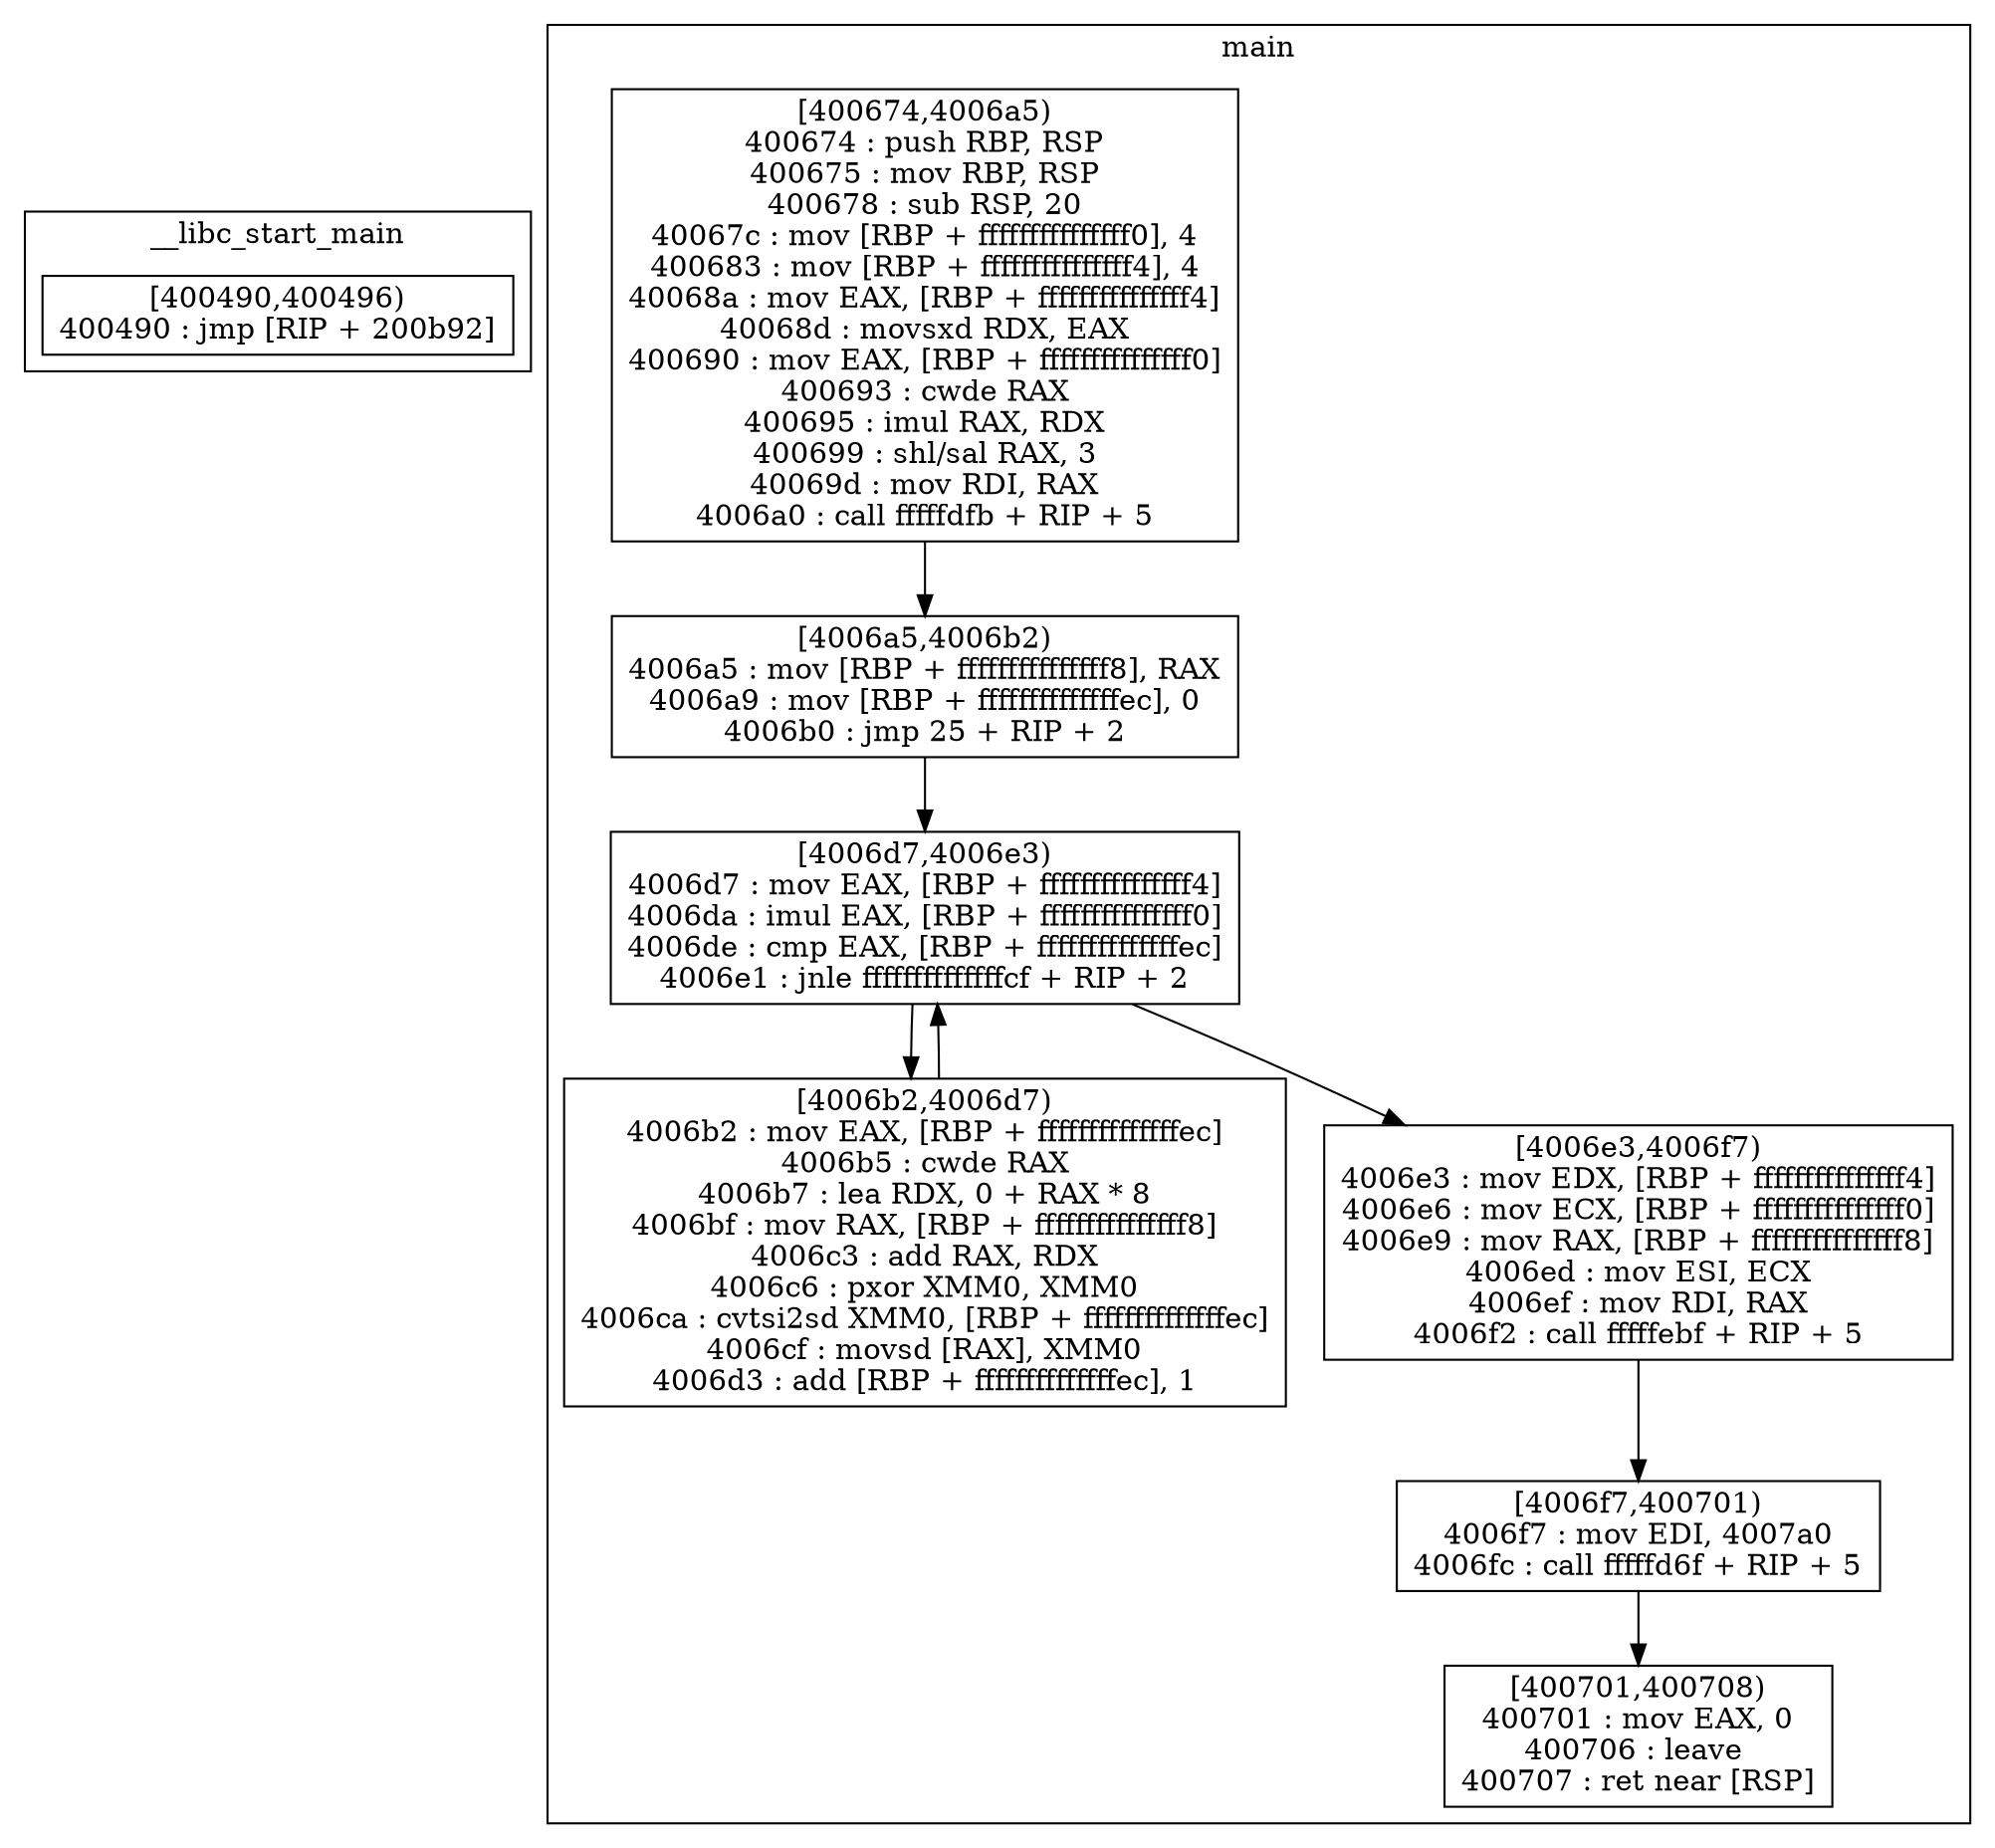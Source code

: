 digraph G{
	 subgraph cluster_1 {
		 label="__libc_start_main"
		 shape=box
		 color=black
		"400490"[shape=box,label="[400490,400496)\n400490 : jmp [RIP + 200b92]"];
	}

	 subgraph cluster_2 {
		 label="main"
		 shape=box
		 color=black
		"400674"[shape=box,label="[400674,4006a5)\n400674 : push RBP, RSP\n400675 : mov RBP, RSP\n400678 : sub RSP, 20\n40067c : mov [RBP + fffffffffffffff0], 4\n400683 : mov [RBP + fffffffffffffff4], 4\n40068a : mov EAX, [RBP + fffffffffffffff4]\n40068d : movsxd RDX, EAX\n400690 : mov EAX, [RBP + fffffffffffffff0]\n400693 : cwde RAX\n400695 : imul RAX, RDX\n400699 : shl/sal RAX, 3\n40069d : mov RDI, RAX\n4006a0 : call fffffdfb + RIP + 5"];
		"4006a5"[shape=box,label="[4006a5,4006b2)\n4006a5 : mov [RBP + fffffffffffffff8], RAX\n4006a9 : mov [RBP + ffffffffffffffec], 0\n4006b0 : jmp 25 + RIP + 2"];
		"4006b2"[shape=box,label="[4006b2,4006d7)\n4006b2 : mov EAX, [RBP + ffffffffffffffec]\n4006b5 : cwde RAX\n4006b7 : lea RDX, 0 + RAX * 8\n4006bf : mov RAX, [RBP + fffffffffffffff8]\n4006c3 : add RAX, RDX\n4006c6 : pxor XMM0, XMM0\n4006ca : cvtsi2sd XMM0, [RBP + ffffffffffffffec]\n4006cf : movsd [RAX], XMM0\n4006d3 : add [RBP + ffffffffffffffec], 1"];
		"4006d7"[shape=box,label="[4006d7,4006e3)\n4006d7 : mov EAX, [RBP + fffffffffffffff4]\n4006da : imul EAX, [RBP + fffffffffffffff0]\n4006de : cmp EAX, [RBP + ffffffffffffffec]\n4006e1 : jnle ffffffffffffffcf + RIP + 2"];
		"4006e3"[shape=box,label="[4006e3,4006f7)\n4006e3 : mov EDX, [RBP + fffffffffffffff4]\n4006e6 : mov ECX, [RBP + fffffffffffffff0]\n4006e9 : mov RAX, [RBP + fffffffffffffff8]\n4006ed : mov ESI, ECX\n4006ef : mov RDI, RAX\n4006f2 : call fffffebf + RIP + 5"];
		"4006f7"[shape=box,label="[4006f7,400701)\n4006f7 : mov EDI, 4007a0\n4006fc : call fffffd6f + RIP + 5"];
		"400701"[shape=box,label="[400701,400708)\n400701 : mov EAX, 0\n400706 : leave \n400707 : ret near [RSP]"];
	}
	"400674" -> "4006a5"
	"4006a5" -> "4006d7"
	"4006b2" -> "4006d7"
	"4006d7" -> "4006b2"
	"4006d7" -> "4006e3"
	"4006e3" -> "4006f7"
	"4006f7" -> "400701"

}
